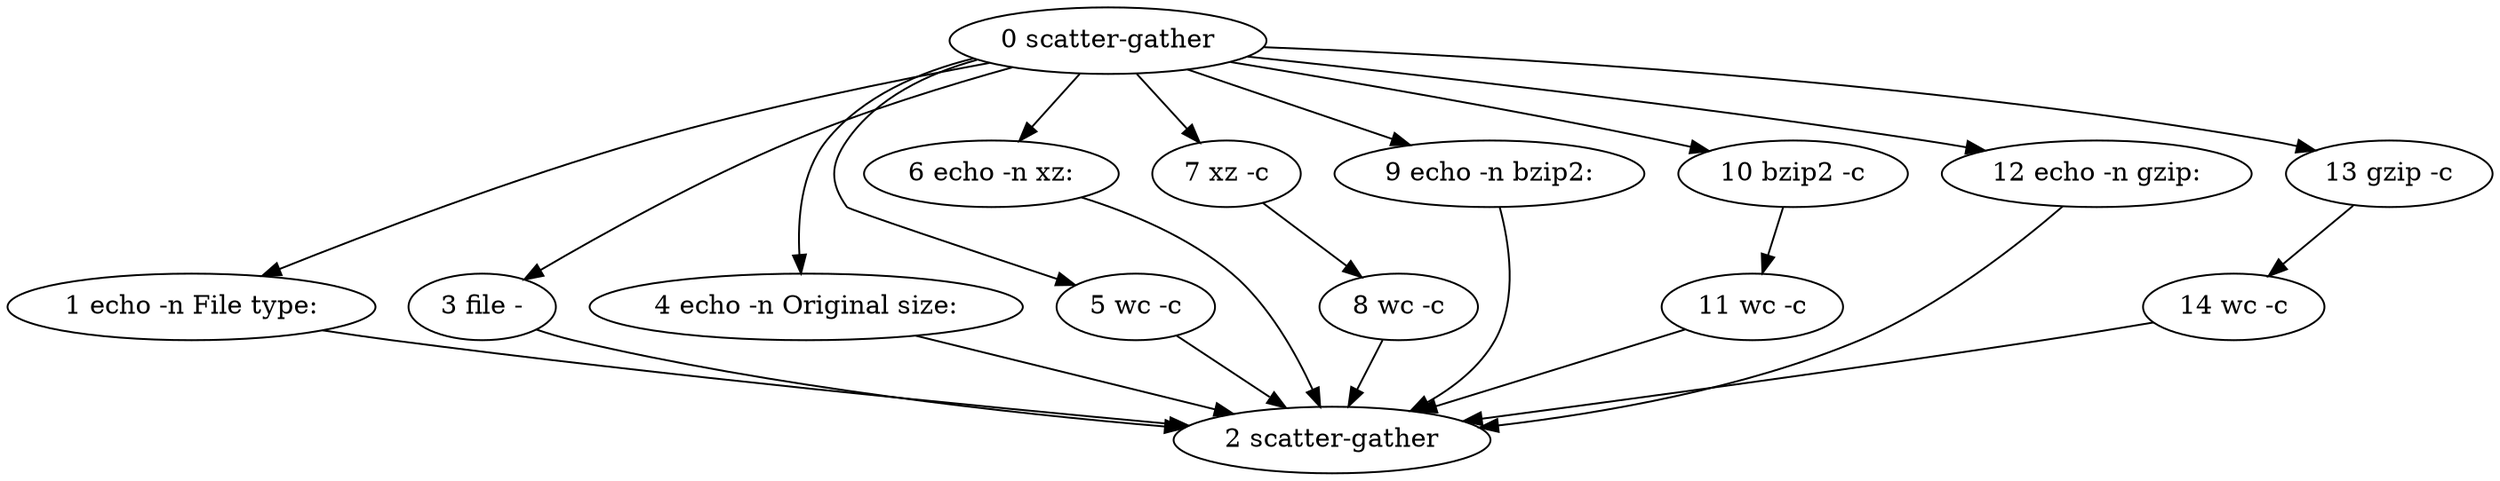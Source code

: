 digraph {
	n0 [label="0 scatter-gather"];
	n0 -> n1;
	n0 -> n3;
	n0 -> n4;
	n0 -> n5;
	n0 -> n6;
	n0 -> n7;
	n0 -> n9;
	n0 -> n10;
	n0 -> n12;
	n0 -> n13;
	n1 [label="1 echo -n File type:"];
	n1 -> n2;
	n2 [label="2 scatter-gather"];
	n3 [label="3 file -"];
	n3 -> n2;
	n4 [label="4 echo -n Original size:"];
	n4 -> n2;
	n5 [label="5 wc -c"];
	n5 -> n2;
	n6 [label="6 echo -n xz:"];
	n6 -> n2;
	n7 [label="7 xz -c"];
	n7 -> n8;
	n8 [label="8 wc -c"];
	n8 -> n2;
	n9 [label="9 echo -n bzip2:"];
	n9 -> n2;
	n10 [label="10 bzip2 -c"];
	n10 -> n11;
	n11 [label="11 wc -c"];
	n11 -> n2;
	n12 [label="12 echo -n gzip:"];
	n12 -> n2;
	n13 [label="13 gzip -c"];
	n13 -> n14;
	n14 [label="14 wc -c"];
	n14 -> n2;
}